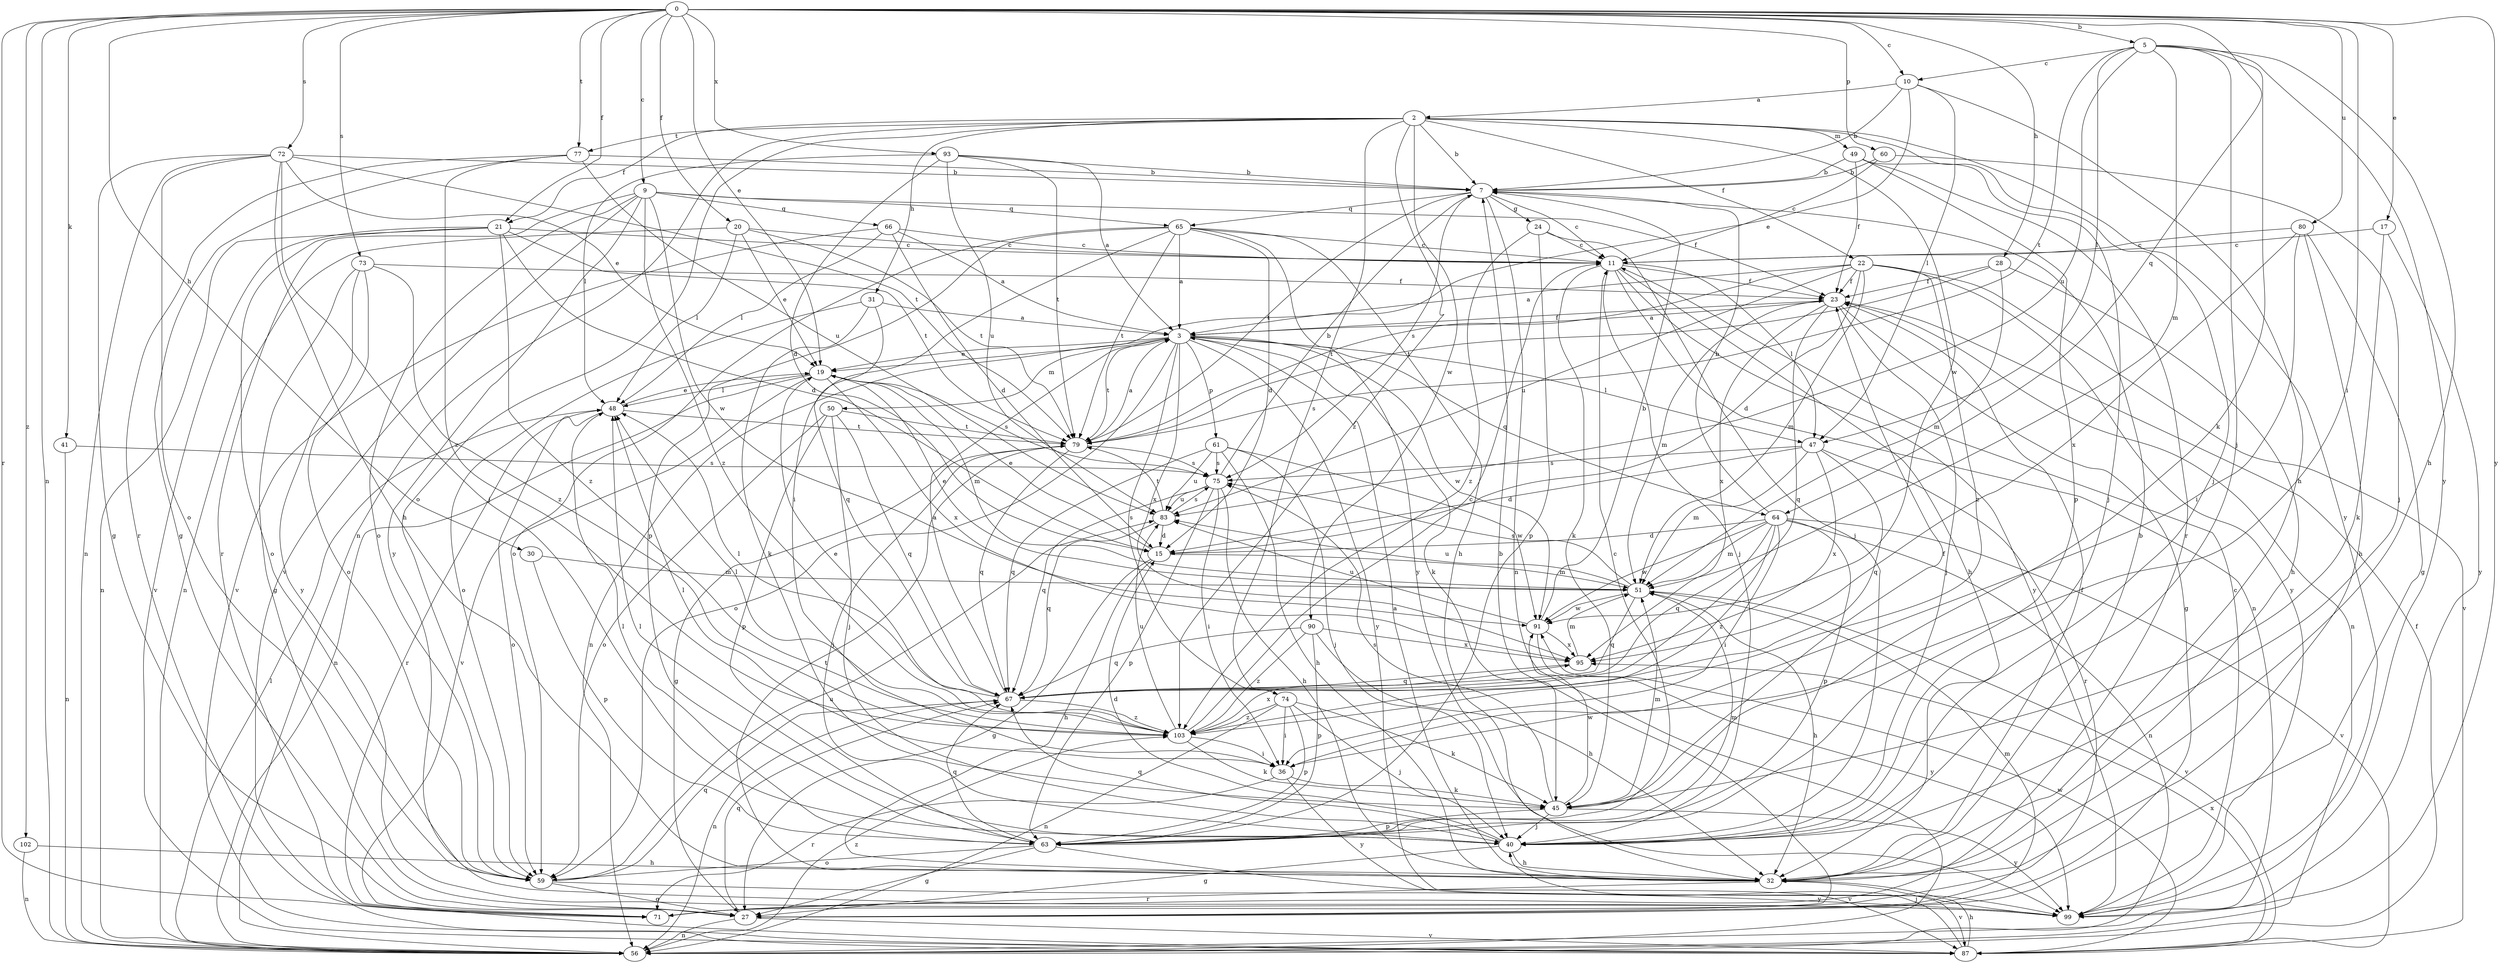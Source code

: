 strict digraph  {
0;
2;
3;
5;
7;
9;
10;
11;
15;
17;
19;
20;
21;
22;
23;
24;
27;
28;
30;
31;
32;
36;
40;
41;
45;
47;
48;
49;
50;
51;
56;
59;
60;
61;
63;
64;
65;
66;
67;
71;
72;
73;
74;
75;
77;
79;
80;
83;
87;
90;
91;
93;
95;
99;
102;
103;
0 -> 5  [label=b];
0 -> 9  [label=c];
0 -> 10  [label=c];
0 -> 17  [label=e];
0 -> 19  [label=e];
0 -> 20  [label=f];
0 -> 21  [label=f];
0 -> 28  [label=h];
0 -> 30  [label=h];
0 -> 36  [label=i];
0 -> 41  [label=k];
0 -> 56  [label=n];
0 -> 60  [label=p];
0 -> 64  [label=q];
0 -> 71  [label=r];
0 -> 72  [label=s];
0 -> 73  [label=s];
0 -> 77  [label=t];
0 -> 80  [label=u];
0 -> 93  [label=x];
0 -> 99  [label=y];
0 -> 102  [label=z];
2 -> 7  [label=b];
2 -> 21  [label=f];
2 -> 22  [label=f];
2 -> 31  [label=h];
2 -> 40  [label=j];
2 -> 49  [label=m];
2 -> 56  [label=n];
2 -> 59  [label=o];
2 -> 74  [label=s];
2 -> 77  [label=t];
2 -> 90  [label=w];
2 -> 91  [label=w];
2 -> 99  [label=y];
2 -> 103  [label=z];
3 -> 19  [label=e];
3 -> 23  [label=f];
3 -> 45  [label=k];
3 -> 47  [label=l];
3 -> 50  [label=m];
3 -> 56  [label=n];
3 -> 59  [label=o];
3 -> 61  [label=p];
3 -> 64  [label=q];
3 -> 74  [label=s];
3 -> 79  [label=t];
3 -> 91  [label=w];
3 -> 95  [label=x];
3 -> 99  [label=y];
5 -> 10  [label=c];
5 -> 32  [label=h];
5 -> 40  [label=j];
5 -> 45  [label=k];
5 -> 47  [label=l];
5 -> 51  [label=m];
5 -> 79  [label=t];
5 -> 83  [label=u];
5 -> 99  [label=y];
7 -> 11  [label=c];
7 -> 24  [label=g];
7 -> 56  [label=n];
7 -> 65  [label=q];
7 -> 75  [label=s];
7 -> 79  [label=t];
9 -> 23  [label=f];
9 -> 59  [label=o];
9 -> 65  [label=q];
9 -> 66  [label=q];
9 -> 71  [label=r];
9 -> 87  [label=v];
9 -> 91  [label=w];
9 -> 99  [label=y];
9 -> 103  [label=z];
10 -> 2  [label=a];
10 -> 7  [label=b];
10 -> 19  [label=e];
10 -> 32  [label=h];
10 -> 47  [label=l];
11 -> 23  [label=f];
11 -> 32  [label=h];
11 -> 40  [label=j];
11 -> 45  [label=k];
11 -> 47  [label=l];
11 -> 56  [label=n];
11 -> 99  [label=y];
15 -> 19  [label=e];
15 -> 27  [label=g];
15 -> 32  [label=h];
15 -> 51  [label=m];
17 -> 11  [label=c];
17 -> 45  [label=k];
17 -> 99  [label=y];
19 -> 48  [label=l];
19 -> 51  [label=m];
19 -> 56  [label=n];
19 -> 75  [label=s];
19 -> 87  [label=v];
19 -> 95  [label=x];
20 -> 11  [label=c];
20 -> 19  [label=e];
20 -> 48  [label=l];
20 -> 56  [label=n];
20 -> 79  [label=t];
21 -> 11  [label=c];
21 -> 15  [label=d];
21 -> 56  [label=n];
21 -> 59  [label=o];
21 -> 79  [label=t];
21 -> 87  [label=v];
21 -> 103  [label=z];
22 -> 3  [label=a];
22 -> 15  [label=d];
22 -> 23  [label=f];
22 -> 51  [label=m];
22 -> 79  [label=t];
22 -> 83  [label=u];
22 -> 87  [label=v];
22 -> 99  [label=y];
22 -> 103  [label=z];
23 -> 3  [label=a];
23 -> 27  [label=g];
23 -> 40  [label=j];
23 -> 51  [label=m];
23 -> 56  [label=n];
23 -> 67  [label=q];
23 -> 95  [label=x];
24 -> 11  [label=c];
24 -> 40  [label=j];
24 -> 63  [label=p];
24 -> 103  [label=z];
27 -> 7  [label=b];
27 -> 51  [label=m];
27 -> 56  [label=n];
27 -> 67  [label=q];
27 -> 87  [label=v];
28 -> 23  [label=f];
28 -> 32  [label=h];
28 -> 51  [label=m];
28 -> 79  [label=t];
30 -> 51  [label=m];
30 -> 63  [label=p];
31 -> 3  [label=a];
31 -> 45  [label=k];
31 -> 59  [label=o];
31 -> 67  [label=q];
32 -> 3  [label=a];
32 -> 7  [label=b];
32 -> 23  [label=f];
32 -> 71  [label=r];
32 -> 79  [label=t];
32 -> 87  [label=v];
36 -> 45  [label=k];
36 -> 48  [label=l];
36 -> 71  [label=r];
36 -> 99  [label=y];
40 -> 15  [label=d];
40 -> 27  [label=g];
40 -> 32  [label=h];
40 -> 48  [label=l];
40 -> 67  [label=q];
41 -> 56  [label=n];
41 -> 75  [label=s];
45 -> 23  [label=f];
45 -> 40  [label=j];
45 -> 51  [label=m];
45 -> 63  [label=p];
45 -> 75  [label=s];
45 -> 91  [label=w];
45 -> 99  [label=y];
47 -> 15  [label=d];
47 -> 51  [label=m];
47 -> 67  [label=q];
47 -> 71  [label=r];
47 -> 75  [label=s];
47 -> 95  [label=x];
48 -> 19  [label=e];
48 -> 59  [label=o];
48 -> 71  [label=r];
48 -> 79  [label=t];
49 -> 7  [label=b];
49 -> 23  [label=f];
49 -> 40  [label=j];
49 -> 63  [label=p];
49 -> 71  [label=r];
50 -> 40  [label=j];
50 -> 59  [label=o];
50 -> 63  [label=p];
50 -> 67  [label=q];
50 -> 79  [label=t];
51 -> 19  [label=e];
51 -> 32  [label=h];
51 -> 67  [label=q];
51 -> 75  [label=s];
51 -> 83  [label=u];
51 -> 87  [label=v];
51 -> 91  [label=w];
56 -> 23  [label=f];
56 -> 48  [label=l];
56 -> 103  [label=z];
59 -> 27  [label=g];
59 -> 67  [label=q];
59 -> 83  [label=u];
59 -> 99  [label=y];
60 -> 7  [label=b];
60 -> 11  [label=c];
60 -> 40  [label=j];
61 -> 32  [label=h];
61 -> 40  [label=j];
61 -> 67  [label=q];
61 -> 75  [label=s];
61 -> 83  [label=u];
61 -> 91  [label=w];
63 -> 11  [label=c];
63 -> 27  [label=g];
63 -> 48  [label=l];
63 -> 51  [label=m];
63 -> 59  [label=o];
63 -> 67  [label=q];
63 -> 87  [label=v];
64 -> 7  [label=b];
64 -> 15  [label=d];
64 -> 36  [label=i];
64 -> 51  [label=m];
64 -> 56  [label=n];
64 -> 63  [label=p];
64 -> 67  [label=q];
64 -> 87  [label=v];
64 -> 91  [label=w];
64 -> 103  [label=z];
65 -> 3  [label=a];
65 -> 11  [label=c];
65 -> 15  [label=d];
65 -> 32  [label=h];
65 -> 36  [label=i];
65 -> 59  [label=o];
65 -> 63  [label=p];
65 -> 79  [label=t];
65 -> 99  [label=y];
66 -> 3  [label=a];
66 -> 11  [label=c];
66 -> 15  [label=d];
66 -> 48  [label=l];
66 -> 87  [label=v];
67 -> 3  [label=a];
67 -> 48  [label=l];
67 -> 56  [label=n];
67 -> 103  [label=z];
72 -> 7  [label=b];
72 -> 19  [label=e];
72 -> 27  [label=g];
72 -> 32  [label=h];
72 -> 40  [label=j];
72 -> 56  [label=n];
72 -> 59  [label=o];
72 -> 79  [label=t];
73 -> 23  [label=f];
73 -> 27  [label=g];
73 -> 59  [label=o];
73 -> 99  [label=y];
73 -> 103  [label=z];
74 -> 36  [label=i];
74 -> 40  [label=j];
74 -> 45  [label=k];
74 -> 56  [label=n];
74 -> 63  [label=p];
74 -> 103  [label=z];
75 -> 7  [label=b];
75 -> 32  [label=h];
75 -> 36  [label=i];
75 -> 63  [label=p];
75 -> 67  [label=q];
75 -> 83  [label=u];
77 -> 7  [label=b];
77 -> 27  [label=g];
77 -> 71  [label=r];
77 -> 83  [label=u];
77 -> 103  [label=z];
79 -> 3  [label=a];
79 -> 27  [label=g];
79 -> 40  [label=j];
79 -> 67  [label=q];
79 -> 75  [label=s];
80 -> 11  [label=c];
80 -> 27  [label=g];
80 -> 32  [label=h];
80 -> 36  [label=i];
80 -> 95  [label=x];
83 -> 15  [label=d];
83 -> 67  [label=q];
83 -> 75  [label=s];
83 -> 79  [label=t];
87 -> 32  [label=h];
87 -> 40  [label=j];
87 -> 91  [label=w];
87 -> 95  [label=x];
90 -> 32  [label=h];
90 -> 63  [label=p];
90 -> 67  [label=q];
90 -> 95  [label=x];
90 -> 103  [label=z];
91 -> 7  [label=b];
91 -> 83  [label=u];
91 -> 95  [label=x];
91 -> 99  [label=y];
93 -> 3  [label=a];
93 -> 7  [label=b];
93 -> 15  [label=d];
93 -> 48  [label=l];
93 -> 79  [label=t];
93 -> 83  [label=u];
95 -> 51  [label=m];
95 -> 67  [label=q];
99 -> 11  [label=c];
102 -> 32  [label=h];
102 -> 56  [label=n];
103 -> 11  [label=c];
103 -> 19  [label=e];
103 -> 36  [label=i];
103 -> 45  [label=k];
103 -> 48  [label=l];
103 -> 83  [label=u];
103 -> 95  [label=x];
}
